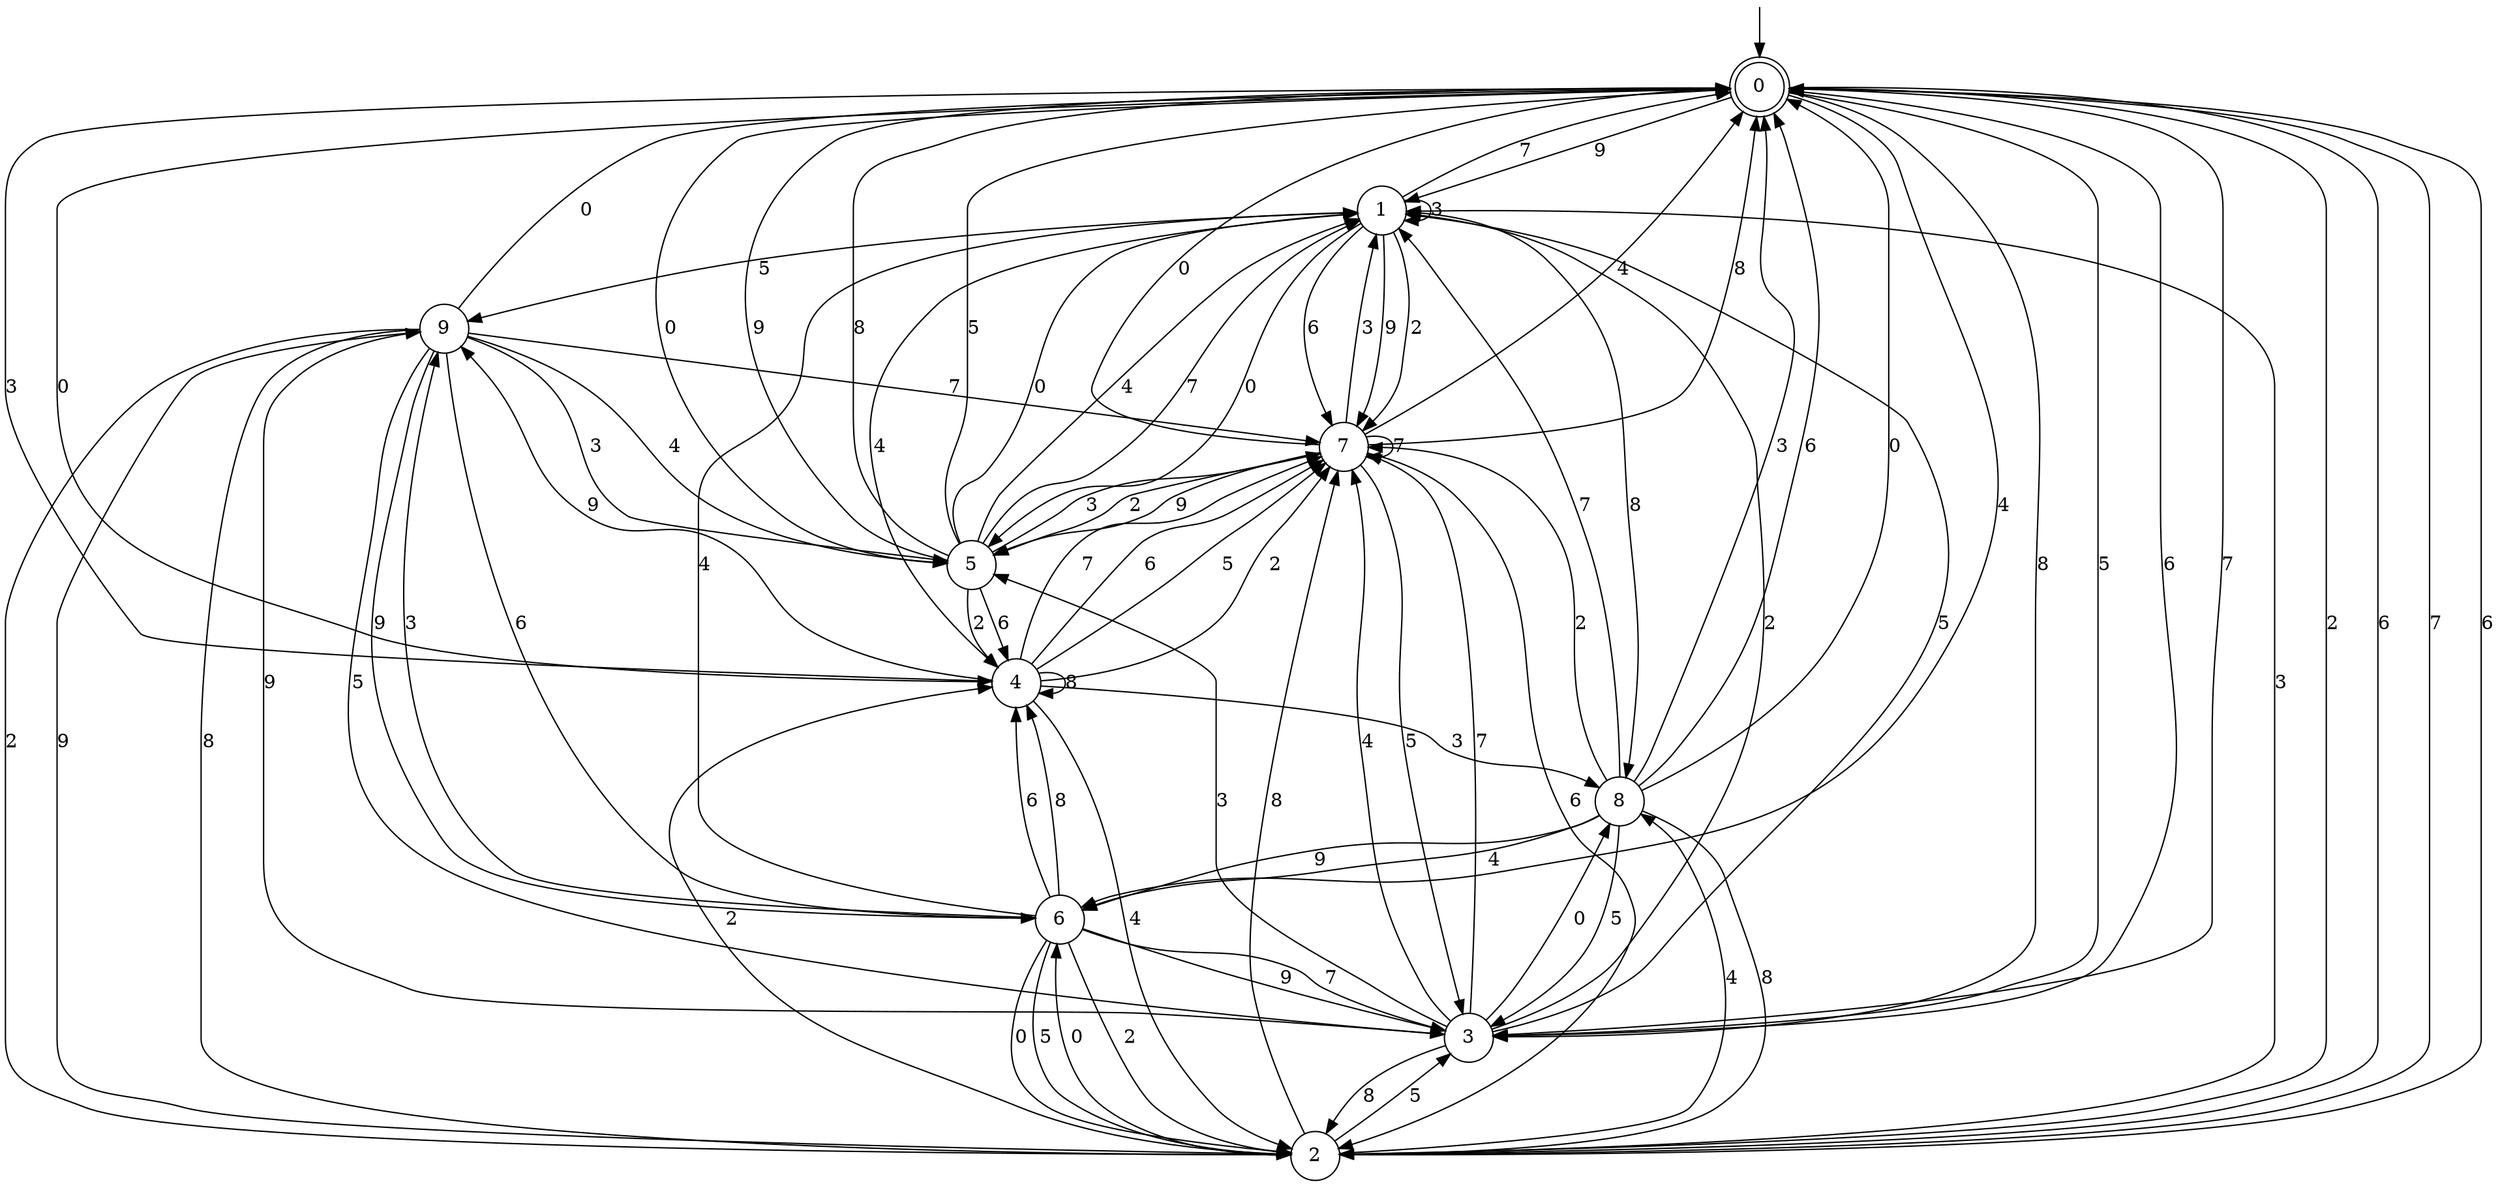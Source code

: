 digraph g {

	s0 [shape="doublecircle" label="0"];
	s1 [shape="circle" label="1"];
	s2 [shape="circle" label="2"];
	s3 [shape="circle" label="3"];
	s4 [shape="circle" label="4"];
	s5 [shape="circle" label="5"];
	s6 [shape="circle" label="6"];
	s7 [shape="circle" label="7"];
	s8 [shape="circle" label="8"];
	s9 [shape="circle" label="9"];
	s0 -> s1 [label="9"];
	s0 -> s2 [label="2"];
	s0 -> s3 [label="7"];
	s0 -> s4 [label="3"];
	s0 -> s2 [label="6"];
	s0 -> s3 [label="8"];
	s0 -> s3 [label="5"];
	s0 -> s5 [label="0"];
	s0 -> s6 [label="4"];
	s1 -> s7 [label="9"];
	s1 -> s7 [label="2"];
	s1 -> s0 [label="7"];
	s1 -> s1 [label="3"];
	s1 -> s7 [label="6"];
	s1 -> s8 [label="8"];
	s1 -> s9 [label="5"];
	s1 -> s5 [label="0"];
	s1 -> s4 [label="4"];
	s2 -> s9 [label="9"];
	s2 -> s4 [label="2"];
	s2 -> s0 [label="7"];
	s2 -> s1 [label="3"];
	s2 -> s0 [label="6"];
	s2 -> s7 [label="8"];
	s2 -> s3 [label="5"];
	s2 -> s6 [label="0"];
	s2 -> s8 [label="4"];
	s3 -> s9 [label="9"];
	s3 -> s1 [label="2"];
	s3 -> s7 [label="7"];
	s3 -> s5 [label="3"];
	s3 -> s0 [label="6"];
	s3 -> s2 [label="8"];
	s3 -> s1 [label="5"];
	s3 -> s8 [label="0"];
	s3 -> s7 [label="4"];
	s4 -> s9 [label="9"];
	s4 -> s7 [label="2"];
	s4 -> s7 [label="7"];
	s4 -> s8 [label="3"];
	s4 -> s7 [label="6"];
	s4 -> s4 [label="8"];
	s4 -> s7 [label="5"];
	s4 -> s0 [label="0"];
	s4 -> s2 [label="4"];
	s5 -> s0 [label="9"];
	s5 -> s4 [label="2"];
	s5 -> s1 [label="7"];
	s5 -> s7 [label="3"];
	s5 -> s4 [label="6"];
	s5 -> s0 [label="8"];
	s5 -> s0 [label="5"];
	s5 -> s1 [label="0"];
	s5 -> s1 [label="4"];
	s6 -> s3 [label="9"];
	s6 -> s2 [label="2"];
	s6 -> s3 [label="7"];
	s6 -> s9 [label="3"];
	s6 -> s4 [label="6"];
	s6 -> s4 [label="8"];
	s6 -> s2 [label="5"];
	s6 -> s2 [label="0"];
	s6 -> s1 [label="4"];
	s7 -> s5 [label="9"];
	s7 -> s5 [label="2"];
	s7 -> s7 [label="7"];
	s7 -> s1 [label="3"];
	s7 -> s2 [label="6"];
	s7 -> s0 [label="8"];
	s7 -> s3 [label="5"];
	s7 -> s0 [label="0"];
	s7 -> s0 [label="4"];
	s8 -> s6 [label="9"];
	s8 -> s7 [label="2"];
	s8 -> s1 [label="7"];
	s8 -> s0 [label="3"];
	s8 -> s0 [label="6"];
	s8 -> s2 [label="8"];
	s8 -> s3 [label="5"];
	s8 -> s0 [label="0"];
	s8 -> s6 [label="4"];
	s9 -> s6 [label="9"];
	s9 -> s2 [label="2"];
	s9 -> s7 [label="7"];
	s9 -> s5 [label="3"];
	s9 -> s6 [label="6"];
	s9 -> s2 [label="8"];
	s9 -> s3 [label="5"];
	s9 -> s0 [label="0"];
	s9 -> s5 [label="4"];

__start0 [label="" shape="none" width="0" height="0"];
__start0 -> s0;

}
